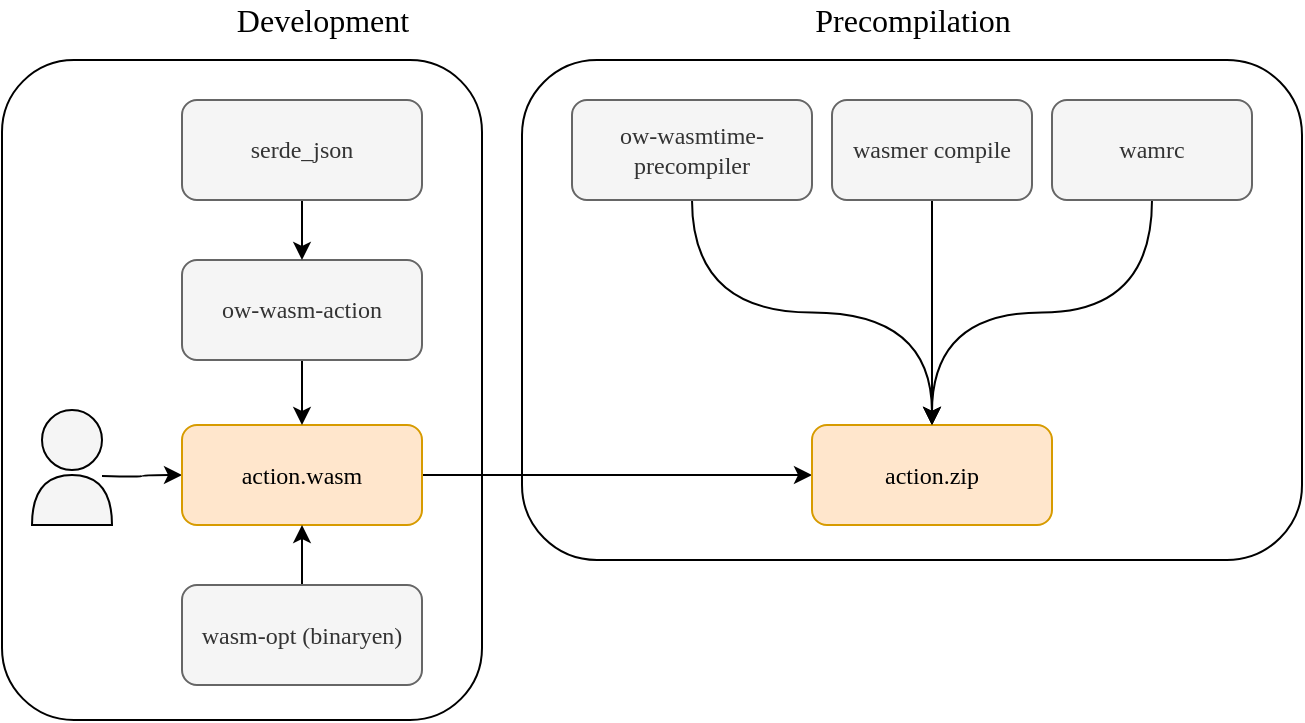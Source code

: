 <mxfile version="14.5.1" type="device"><diagram id="k58uWXT8fB6DtH82Debm" name="Page-1"><mxGraphModel dx="314" dy="190" grid="1" gridSize="10" guides="1" tooltips="1" connect="1" arrows="1" fold="1" page="1" pageScale="1" pageWidth="850" pageHeight="1100" math="0" shadow="0"><root><mxCell id="0"/><mxCell id="1" parent="0"/><mxCell id="lHJYwBfWhEwhQYGdUttg-32" value="" style="rounded=1;whiteSpace=wrap;html=1;labelBackgroundColor=#F5F5F5;movable=0;resizable=0;rotatable=0;deletable=0;editable=0;connectable=0;" vertex="1" parent="1"><mxGeometry x="20" y="250" width="240" height="330" as="geometry"/></mxCell><mxCell id="lHJYwBfWhEwhQYGdUttg-30" value="" style="rounded=1;whiteSpace=wrap;html=1;labelBackgroundColor=#F5F5F5;movable=1;resizable=1;rotatable=1;deletable=1;editable=1;connectable=1;" vertex="1" parent="1"><mxGeometry x="280" y="250" width="390" height="250" as="geometry"/></mxCell><mxCell id="lHJYwBfWhEwhQYGdUttg-3" value="" style="shape=or;whiteSpace=wrap;html=1;labelBackgroundColor=#F5F5F5;fillColor=#F5F5F5;rotation=-90;" vertex="1" parent="1"><mxGeometry x="42.5" y="450" width="25" height="40" as="geometry"/></mxCell><mxCell id="lHJYwBfWhEwhQYGdUttg-18" style="edgeStyle=orthogonalEdgeStyle;curved=1;orthogonalLoop=1;jettySize=auto;html=1;entryX=0;entryY=0.5;entryDx=0;entryDy=0;" edge="1" parent="1" source="_7-Mtbjh3HHWFtsDyBfg-2" target="lHJYwBfWhEwhQYGdUttg-17"><mxGeometry relative="1" as="geometry"/></mxCell><mxCell id="lHJYwBfWhEwhQYGdUttg-27" style="edgeStyle=orthogonalEdgeStyle;curved=1;orthogonalLoop=1;jettySize=auto;html=1;endArrow=none;endFill=0;startArrow=classic;startFill=1;" edge="1" parent="1" source="_7-Mtbjh3HHWFtsDyBfg-2"><mxGeometry relative="1" as="geometry"><mxPoint x="70" y="458" as="targetPoint"/></mxGeometry></mxCell><mxCell id="_7-Mtbjh3HHWFtsDyBfg-2" value="&lt;font face=&quot;JetBrains Mono&quot;&gt;action.wasm&lt;/font&gt;" style="rounded=1;whiteSpace=wrap;html=1;fillColor=#ffe6cc;strokeColor=#d79b00;fontSize=12;movable=1;resizable=1;rotatable=1;deletable=1;editable=1;connectable=1;" parent="1" vertex="1"><mxGeometry x="110" y="432.5" width="120" height="50" as="geometry"/></mxCell><mxCell id="lHJYwBfWhEwhQYGdUttg-2" value="" style="ellipse;whiteSpace=wrap;html=1;aspect=fixed;labelBackgroundColor=#F5F5F5;fillColor=#F5F5F5;" vertex="1" parent="1"><mxGeometry x="40" y="425" width="30" height="30" as="geometry"/></mxCell><mxCell id="lHJYwBfWhEwhQYGdUttg-8" style="edgeStyle=orthogonalEdgeStyle;rounded=0;orthogonalLoop=1;jettySize=auto;html=1;exitX=0.5;exitY=1;exitDx=0;exitDy=0;entryX=0.5;entryY=0;entryDx=0;entryDy=0;" edge="1" parent="1" source="lHJYwBfWhEwhQYGdUttg-5" target="_7-Mtbjh3HHWFtsDyBfg-2"><mxGeometry relative="1" as="geometry"/></mxCell><mxCell id="lHJYwBfWhEwhQYGdUttg-5" value="&lt;font face=&quot;JetBrains Mono&quot;&gt;ow-wasm-action&lt;/font&gt;" style="rounded=1;whiteSpace=wrap;html=1;fillColor=#f5f5f5;strokeColor=#666666;fontSize=12;movable=1;resizable=1;rotatable=1;deletable=1;editable=1;connectable=1;fontColor=#333333;" vertex="1" parent="1"><mxGeometry x="110" y="350" width="120" height="50" as="geometry"/></mxCell><mxCell id="lHJYwBfWhEwhQYGdUttg-10" style="edgeStyle=orthogonalEdgeStyle;curved=1;orthogonalLoop=1;jettySize=auto;html=1;entryX=0.5;entryY=0;entryDx=0;entryDy=0;" edge="1" parent="1" source="lHJYwBfWhEwhQYGdUttg-9" target="lHJYwBfWhEwhQYGdUttg-5"><mxGeometry relative="1" as="geometry"/></mxCell><mxCell id="lHJYwBfWhEwhQYGdUttg-9" value="&lt;font face=&quot;JetBrains Mono&quot;&gt;serde_json&lt;/font&gt;" style="rounded=1;whiteSpace=wrap;html=1;fillColor=#f5f5f5;strokeColor=#666666;fontSize=12;movable=1;resizable=1;rotatable=1;deletable=1;editable=1;connectable=1;fontColor=#333333;" vertex="1" parent="1"><mxGeometry x="110" y="270" width="120" height="50" as="geometry"/></mxCell><mxCell id="lHJYwBfWhEwhQYGdUttg-12" style="edgeStyle=orthogonalEdgeStyle;curved=1;orthogonalLoop=1;jettySize=auto;html=1;entryX=0.5;entryY=1;entryDx=0;entryDy=0;" edge="1" parent="1" source="lHJYwBfWhEwhQYGdUttg-11" target="_7-Mtbjh3HHWFtsDyBfg-2"><mxGeometry relative="1" as="geometry"/></mxCell><mxCell id="lHJYwBfWhEwhQYGdUttg-11" value="&lt;font face=&quot;JetBrains Mono&quot;&gt;wasm-opt (&lt;/font&gt;&lt;span style=&quot;font-family: &amp;#34;jetbrains mono&amp;#34;&quot;&gt;binaryen)&lt;/span&gt;" style="rounded=1;whiteSpace=wrap;html=1;fillColor=#f5f5f5;strokeColor=#666666;fontSize=12;movable=1;resizable=1;rotatable=1;deletable=1;editable=1;connectable=1;fontColor=#333333;" vertex="1" parent="1"><mxGeometry x="110" y="512.5" width="120" height="50" as="geometry"/></mxCell><mxCell id="lHJYwBfWhEwhQYGdUttg-24" style="edgeStyle=orthogonalEdgeStyle;curved=1;orthogonalLoop=1;jettySize=auto;html=1;entryX=0.5;entryY=0;entryDx=0;entryDy=0;exitX=0.5;exitY=1;exitDx=0;exitDy=0;movable=1;resizable=1;rotatable=1;deletable=1;editable=1;connectable=1;" edge="1" parent="1" source="lHJYwBfWhEwhQYGdUttg-16" target="lHJYwBfWhEwhQYGdUttg-17"><mxGeometry relative="1" as="geometry"/></mxCell><mxCell id="lHJYwBfWhEwhQYGdUttg-16" value="&lt;font face=&quot;JetBrains Mono&quot;&gt;ow-wasmtime-precompiler&lt;/font&gt;" style="rounded=1;whiteSpace=wrap;html=1;fillColor=#f5f5f5;strokeColor=#666666;fontSize=12;movable=1;resizable=1;rotatable=1;deletable=1;editable=1;connectable=1;fontColor=#333333;" vertex="1" parent="1"><mxGeometry x="305" y="270" width="120" height="50" as="geometry"/></mxCell><mxCell id="lHJYwBfWhEwhQYGdUttg-17" value="&lt;font face=&quot;JetBrains Mono&quot;&gt;action.zip&lt;/font&gt;" style="rounded=1;whiteSpace=wrap;html=1;fillColor=#ffe6cc;strokeColor=#d79b00;fontSize=12;movable=1;resizable=1;rotatable=1;deletable=1;editable=1;connectable=1;" vertex="1" parent="1"><mxGeometry x="425" y="432.5" width="120" height="50" as="geometry"/></mxCell><mxCell id="lHJYwBfWhEwhQYGdUttg-26" style="edgeStyle=orthogonalEdgeStyle;curved=1;orthogonalLoop=1;jettySize=auto;html=1;entryX=0.5;entryY=0;entryDx=0;entryDy=0;movable=1;resizable=1;rotatable=1;deletable=1;editable=1;connectable=1;" edge="1" parent="1" source="lHJYwBfWhEwhQYGdUttg-21" target="lHJYwBfWhEwhQYGdUttg-17"><mxGeometry relative="1" as="geometry"/></mxCell><mxCell id="lHJYwBfWhEwhQYGdUttg-21" value="&lt;font face=&quot;JetBrains Mono&quot;&gt;wamrc&lt;/font&gt;" style="rounded=1;whiteSpace=wrap;html=1;fillColor=#f5f5f5;strokeColor=#666666;fontSize=12;movable=1;resizable=1;rotatable=1;deletable=1;editable=1;connectable=1;fontColor=#333333;" vertex="1" parent="1"><mxGeometry x="545" y="270" width="100" height="50" as="geometry"/></mxCell><mxCell id="lHJYwBfWhEwhQYGdUttg-25" style="edgeStyle=orthogonalEdgeStyle;curved=1;orthogonalLoop=1;jettySize=auto;html=1;entryX=0.5;entryY=0;entryDx=0;entryDy=0;movable=1;resizable=1;rotatable=1;deletable=1;editable=1;connectable=1;" edge="1" parent="1" source="lHJYwBfWhEwhQYGdUttg-23" target="lHJYwBfWhEwhQYGdUttg-17"><mxGeometry relative="1" as="geometry"/></mxCell><mxCell id="lHJYwBfWhEwhQYGdUttg-23" value="&lt;font face=&quot;JetBrains Mono&quot;&gt;wasmer compile&lt;/font&gt;" style="rounded=1;whiteSpace=wrap;html=1;fillColor=#f5f5f5;strokeColor=#666666;fontSize=12;movable=1;resizable=1;rotatable=1;deletable=1;editable=1;connectable=1;fontColor=#333333;" vertex="1" parent="1"><mxGeometry x="435" y="270" width="100" height="50" as="geometry"/></mxCell><mxCell id="lHJYwBfWhEwhQYGdUttg-31" value="Precompilation" style="text;html=1;align=center;verticalAlign=middle;resizable=1;points=[];autosize=1;fontFamily=linux biolinum o;fontSize=16;movable=1;rotatable=1;deletable=1;editable=1;connectable=1;" vertex="1" parent="1"><mxGeometry x="415" y="220" width="120" height="20" as="geometry"/></mxCell><mxCell id="lHJYwBfWhEwhQYGdUttg-33" value="Development" style="text;html=1;align=center;verticalAlign=middle;resizable=0;points=[];autosize=1;fontFamily=linux biolinum o;fontSize=16;" vertex="1" parent="1"><mxGeometry x="130" y="220" width="100" height="20" as="geometry"/></mxCell></root></mxGraphModel></diagram></mxfile>